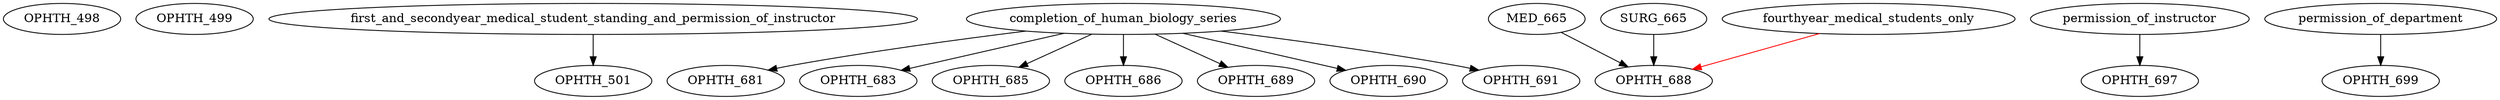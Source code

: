 digraph G {
    OPHTH_498;
    OPHTH_499;
    edge [color=black];
    first_and_secondyear_medical_student_standing_and_permission_of_instructor -> OPHTH_501;
    edge [color=black];
    completion_of_human_biology_series -> OPHTH_681;
    edge [color=black];
    completion_of_human_biology_series -> OPHTH_683;
    edge [color=black];
    completion_of_human_biology_series -> OPHTH_685;
    edge [color=black];
    completion_of_human_biology_series -> OPHTH_686;
    edge [color=black];
    MED_665 -> OPHTH_688;
    SURG_665 -> OPHTH_688;
    edge [color=red];
    fourthyear_medical_students_only -> OPHTH_688;
    edge [color=black];
    completion_of_human_biology_series -> OPHTH_689;
    edge [color=black];
    completion_of_human_biology_series -> OPHTH_690;
    edge [color=black];
    completion_of_human_biology_series -> OPHTH_691;
    edge [color=black];
    permission_of_instructor -> OPHTH_697;
    edge [color=black];
    permission_of_department -> OPHTH_699;
}
